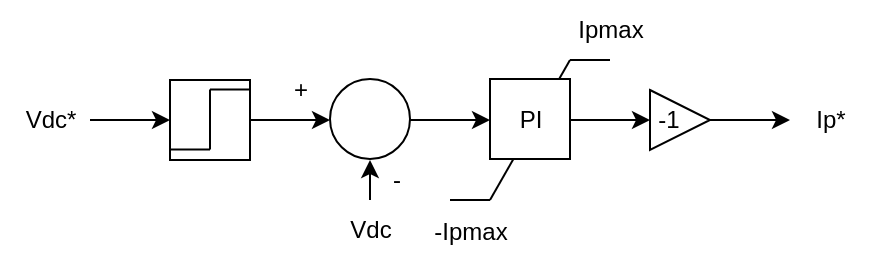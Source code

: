 <mxfile version="21.4.0" type="github">
  <diagram name="Page-1" id="yhz50j58DgAdwSL7MHUV">
    <mxGraphModel dx="552" dy="315" grid="1" gridSize="10" guides="1" tooltips="1" connect="1" arrows="1" fold="1" page="1" pageScale="1" pageWidth="827" pageHeight="1169" math="0" shadow="0">
      <root>
        <mxCell id="0" />
        <mxCell id="1" parent="0" />
        <mxCell id="mNl9BlflZ9imCKy_za09-18" value="" style="endArrow=none;html=1;rounded=0;" edge="1" parent="1">
          <mxGeometry width="50" height="50" relative="1" as="geometry">
            <mxPoint x="280" y="280" as="sourcePoint" />
            <mxPoint x="320" y="210" as="targetPoint" />
          </mxGeometry>
        </mxCell>
        <mxCell id="mNl9BlflZ9imCKy_za09-1" value="" style="endArrow=classic;html=1;rounded=0;" edge="1" parent="1">
          <mxGeometry width="50" height="50" relative="1" as="geometry">
            <mxPoint x="80" y="240" as="sourcePoint" />
            <mxPoint x="120" y="240" as="targetPoint" />
          </mxGeometry>
        </mxCell>
        <mxCell id="mNl9BlflZ9imCKy_za09-2" value="" style="whiteSpace=wrap;html=1;aspect=fixed;" vertex="1" parent="1">
          <mxGeometry x="120" y="220" width="40" height="40" as="geometry" />
        </mxCell>
        <mxCell id="mNl9BlflZ9imCKy_za09-3" value="" style="endArrow=none;html=1;rounded=0;" edge="1" parent="1">
          <mxGeometry width="50" height="50" relative="1" as="geometry">
            <mxPoint x="140" y="224.8" as="sourcePoint" />
            <mxPoint x="160" y="224.8" as="targetPoint" />
          </mxGeometry>
        </mxCell>
        <mxCell id="mNl9BlflZ9imCKy_za09-4" value="" style="endArrow=none;html=1;rounded=0;" edge="1" parent="1">
          <mxGeometry width="50" height="50" relative="1" as="geometry">
            <mxPoint x="140" y="254.8" as="sourcePoint" />
            <mxPoint x="140" y="224.8" as="targetPoint" />
          </mxGeometry>
        </mxCell>
        <mxCell id="mNl9BlflZ9imCKy_za09-5" value="" style="endArrow=none;html=1;rounded=0;" edge="1" parent="1">
          <mxGeometry width="50" height="50" relative="1" as="geometry">
            <mxPoint x="140" y="254.8" as="sourcePoint" />
            <mxPoint x="120" y="254.8" as="targetPoint" />
          </mxGeometry>
        </mxCell>
        <mxCell id="mNl9BlflZ9imCKy_za09-6" value="" style="endArrow=classic;html=1;rounded=0;exitX=1;exitY=0.5;exitDx=0;exitDy=0;" edge="1" parent="1" source="mNl9BlflZ9imCKy_za09-2">
          <mxGeometry width="50" height="50" relative="1" as="geometry">
            <mxPoint x="90" y="250" as="sourcePoint" />
            <mxPoint x="200" y="240" as="targetPoint" />
          </mxGeometry>
        </mxCell>
        <mxCell id="mNl9BlflZ9imCKy_za09-7" value="" style="ellipse;whiteSpace=wrap;html=1;aspect=fixed;" vertex="1" parent="1">
          <mxGeometry x="200" y="219.5" width="40" height="40" as="geometry" />
        </mxCell>
        <mxCell id="mNl9BlflZ9imCKy_za09-8" value="" style="endArrow=classic;html=1;rounded=0;" edge="1" parent="1">
          <mxGeometry width="50" height="50" relative="1" as="geometry">
            <mxPoint x="220" y="280" as="sourcePoint" />
            <mxPoint x="220" y="260" as="targetPoint" />
          </mxGeometry>
        </mxCell>
        <mxCell id="mNl9BlflZ9imCKy_za09-9" value="" style="endArrow=classic;html=1;rounded=0;" edge="1" parent="1">
          <mxGeometry width="50" height="50" relative="1" as="geometry">
            <mxPoint x="240" y="240" as="sourcePoint" />
            <mxPoint x="280" y="240" as="targetPoint" />
          </mxGeometry>
        </mxCell>
        <mxCell id="mNl9BlflZ9imCKy_za09-12" value="" style="endArrow=classic;html=1;rounded=0;exitX=1;exitY=0.5;exitDx=0;exitDy=0;" edge="1" parent="1">
          <mxGeometry width="50" height="50" relative="1" as="geometry">
            <mxPoint x="320" y="240" as="sourcePoint" />
            <mxPoint x="360" y="240" as="targetPoint" />
          </mxGeometry>
        </mxCell>
        <mxCell id="mNl9BlflZ9imCKy_za09-13" value="" style="triangle;whiteSpace=wrap;html=1;" vertex="1" parent="1">
          <mxGeometry x="360" y="225" width="30" height="30" as="geometry" />
        </mxCell>
        <mxCell id="mNl9BlflZ9imCKy_za09-14" value="-1" style="text;html=1;align=center;verticalAlign=middle;resizable=0;points=[];autosize=1;strokeColor=none;fillColor=none;" vertex="1" parent="1">
          <mxGeometry x="354" y="224.5" width="30" height="30" as="geometry" />
        </mxCell>
        <mxCell id="mNl9BlflZ9imCKy_za09-15" value="" style="endArrow=classic;html=1;rounded=0;" edge="1" parent="1">
          <mxGeometry width="50" height="50" relative="1" as="geometry">
            <mxPoint x="390" y="240" as="sourcePoint" />
            <mxPoint x="430" y="240" as="targetPoint" />
          </mxGeometry>
        </mxCell>
        <mxCell id="mNl9BlflZ9imCKy_za09-16" value="" style="endArrow=none;html=1;rounded=0;" edge="1" parent="1">
          <mxGeometry width="50" height="50" relative="1" as="geometry">
            <mxPoint x="340" y="210" as="sourcePoint" />
            <mxPoint x="320" y="210" as="targetPoint" />
          </mxGeometry>
        </mxCell>
        <mxCell id="mNl9BlflZ9imCKy_za09-17" value="" style="endArrow=none;html=1;rounded=0;" edge="1" parent="1">
          <mxGeometry width="50" height="50" relative="1" as="geometry">
            <mxPoint x="260" y="280" as="sourcePoint" />
            <mxPoint x="260" y="280" as="targetPoint" />
            <Array as="points">
              <mxPoint x="260" y="280" />
            </Array>
          </mxGeometry>
        </mxCell>
        <mxCell id="mNl9BlflZ9imCKy_za09-19" value="" style="whiteSpace=wrap;html=1;aspect=fixed;" vertex="1" parent="1">
          <mxGeometry x="280" y="219.5" width="40" height="40" as="geometry" />
        </mxCell>
        <mxCell id="mNl9BlflZ9imCKy_za09-20" value="PI" style="text;html=1;align=center;verticalAlign=middle;resizable=0;points=[];autosize=1;strokeColor=none;fillColor=none;" vertex="1" parent="1">
          <mxGeometry x="285" y="224.5" width="30" height="30" as="geometry" />
        </mxCell>
        <mxCell id="mNl9BlflZ9imCKy_za09-21" value="-Ipmax" style="text;html=1;align=center;verticalAlign=middle;resizable=0;points=[];autosize=1;strokeColor=none;fillColor=none;" vertex="1" parent="1">
          <mxGeometry x="240" y="281" width="60" height="30" as="geometry" />
        </mxCell>
        <mxCell id="mNl9BlflZ9imCKy_za09-22" value="" style="endArrow=none;html=1;rounded=0;" edge="1" parent="1">
          <mxGeometry width="50" height="50" relative="1" as="geometry">
            <mxPoint x="280" y="280" as="sourcePoint" />
            <mxPoint x="260" y="280" as="targetPoint" />
            <Array as="points" />
          </mxGeometry>
        </mxCell>
        <mxCell id="mNl9BlflZ9imCKy_za09-23" value="Ipmax" style="text;html=1;align=center;verticalAlign=middle;resizable=0;points=[];autosize=1;strokeColor=none;fillColor=none;" vertex="1" parent="1">
          <mxGeometry x="310" y="180" width="60" height="30" as="geometry" />
        </mxCell>
        <mxCell id="mNl9BlflZ9imCKy_za09-24" value="Ip*" style="text;html=1;align=center;verticalAlign=middle;resizable=0;points=[];autosize=1;strokeColor=none;fillColor=none;" vertex="1" parent="1">
          <mxGeometry x="430" y="225" width="40" height="30" as="geometry" />
        </mxCell>
        <mxCell id="mNl9BlflZ9imCKy_za09-25" value="Vdc*" style="text;html=1;align=center;verticalAlign=middle;resizable=0;points=[];autosize=1;strokeColor=none;fillColor=none;" vertex="1" parent="1">
          <mxGeometry x="35" y="224.5" width="50" height="30" as="geometry" />
        </mxCell>
        <mxCell id="mNl9BlflZ9imCKy_za09-26" value="Vdc" style="text;html=1;align=center;verticalAlign=middle;resizable=0;points=[];autosize=1;strokeColor=none;fillColor=none;" vertex="1" parent="1">
          <mxGeometry x="200" y="280" width="40" height="30" as="geometry" />
        </mxCell>
        <mxCell id="mNl9BlflZ9imCKy_za09-27" value="-" style="text;html=1;align=center;verticalAlign=middle;resizable=0;points=[];autosize=1;strokeColor=none;fillColor=none;" vertex="1" parent="1">
          <mxGeometry x="218" y="255" width="30" height="30" as="geometry" />
        </mxCell>
        <mxCell id="mNl9BlflZ9imCKy_za09-28" value="+" style="text;html=1;align=center;verticalAlign=middle;resizable=0;points=[];autosize=1;strokeColor=none;fillColor=none;" vertex="1" parent="1">
          <mxGeometry x="170" y="210" width="30" height="30" as="geometry" />
        </mxCell>
      </root>
    </mxGraphModel>
  </diagram>
</mxfile>

